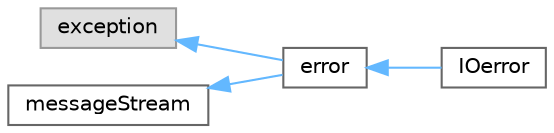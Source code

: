 digraph "Graphical Class Hierarchy"
{
 // LATEX_PDF_SIZE
  bgcolor="transparent";
  edge [fontname=Helvetica,fontsize=10,labelfontname=Helvetica,labelfontsize=10];
  node [fontname=Helvetica,fontsize=10,shape=box,height=0.2,width=0.4];
  rankdir="LR";
  Node0 [id="Node000000",label="exception",height=0.2,width=0.4,color="grey60", fillcolor="#E0E0E0", style="filled",tooltip=" "];
  Node0 -> Node1 [id="edge4576_Node000000_Node000001",dir="back",color="steelblue1",style="solid",tooltip=" "];
  Node1 [id="Node000001",label="error",height=0.2,width=0.4,color="grey40", fillcolor="white", style="filled",URL="$classFoam_1_1error.html",tooltip="Class to handle errors and exceptions in a simple, consistent stream-based manner."];
  Node1 -> Node2 [id="edge4577_Node000001_Node000002",dir="back",color="steelblue1",style="solid",tooltip=" "];
  Node2 [id="Node000002",label="IOerror",height=0.2,width=0.4,color="grey40", fillcolor="white", style="filled",URL="$classFoam_1_1IOerror.html",tooltip=" "];
  Node3 [id="Node000003",label="messageStream",height=0.2,width=0.4,color="grey40", fillcolor="white", style="filled",URL="$classFoam_1_1messageStream.html",tooltip="Handle output messages in a simple, consistent stream-based manner."];
  Node3 -> Node1 [id="edge4578_Node000003_Node000001",dir="back",color="steelblue1",style="solid",tooltip=" "];
}
